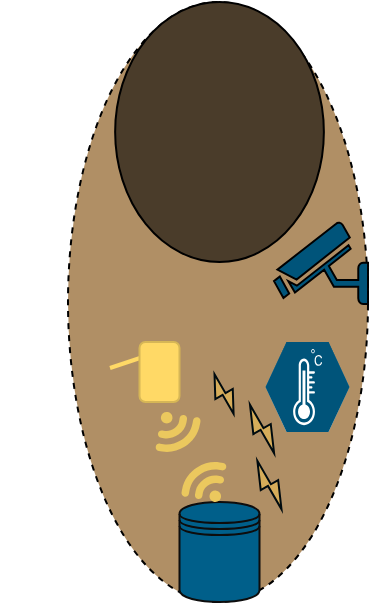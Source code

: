 <mxfile version="15.4.0" type="device"><diagram id="xRCG7YhJR6OvEbT1JSHA" name="Page-1"><mxGraphModel dx="1702" dy="494" grid="1" gridSize="10" guides="1" tooltips="1" connect="1" arrows="1" fold="1" page="1" pageScale="1" pageWidth="850" pageHeight="1100" math="0" shadow="0"><root><mxCell id="0"/><mxCell id="1" parent="0"/><mxCell id="czk4y8vHE9rwHhRwFxrm-9" value="" style="ellipse;whiteSpace=wrap;html=1;direction=south;rotation=0;dashed=1;fillColor=#B08F65;perimeterSpacing=2;" parent="1" vertex="1"><mxGeometry x="-420" y="170" width="150" height="300" as="geometry"/></mxCell><mxCell id="czk4y8vHE9rwHhRwFxrm-18" value="" style="shape=datastore;whiteSpace=wrap;html=1;strokeColor=#0D0D0D;fillColor=#005F8A;" parent="1" vertex="1"><mxGeometry x="-364.25" y="420" width="40" height="50" as="geometry"/></mxCell><mxCell id="czk4y8vHE9rwHhRwFxrm-23" value="" style="ellipse;whiteSpace=wrap;html=1;fillColor=#4A3C2A;" parent="1" vertex="1"><mxGeometry x="-396.43" y="170" width="104.37" height="130" as="geometry"/></mxCell><mxCell id="czk4y8vHE9rwHhRwFxrm-52" value="" style="verticalLabelPosition=bottom;html=1;strokeColor=#ffffff;verticalAlign=top;align=center;points=[[0,0.5,0],[0.125,0.25,0],[0.25,0,0],[0.5,0,0],[0.75,0,0],[0.875,0.25,0],[1,0.5,0],[0.875,0.75,0],[0.75,1,0],[0.5,1,0],[0.125,0.75,0]];pointerEvents=1;shape=mxgraph.cisco_safe.compositeIcon;bgIcon=mxgraph.cisco_safe.design.blank_device;resIcon=mxgraph.cisco_safe.design.sensor;gradientColor=#ffffff;fillColor=#00547A;" parent="1" vertex="1"><mxGeometry x="-321.25" y="340" width="42" height="45" as="geometry"/></mxCell><mxCell id="czk4y8vHE9rwHhRwFxrm-59" value="" style="fontColor=#0066CC;verticalAlign=top;verticalLabelPosition=bottom;labelPosition=center;align=center;html=1;outlineConnect=0;gradientColor=none;gradientDirection=north;strokeWidth=2;shape=mxgraph.networks.security_camera;fillColor=#00547A;flipH=1;" parent="1" vertex="1"><mxGeometry x="-317" y="280" width="47" height="41" as="geometry"/></mxCell><mxCell id="tbZ5nSbRc5zmhWO_VGnC-1" value="" style="shape=image;verticalLabelPosition=bottom;labelBackgroundColor=#ffffff;verticalAlign=top;aspect=fixed;imageAspect=0;image=https://media.discordapp.net/attachments/813797065654140941/838245597747871744/woodpecker.png;flipH=1;rotation=356;" vertex="1" parent="1"><mxGeometry x="-450" y="307" width="114" height="114" as="geometry"/></mxCell><mxCell id="tbZ5nSbRc5zmhWO_VGnC-2" value="" style="points=[[0.005,0.09,0],[0.08,0,0],[0.76,0.25,0],[1,0.92,0],[0.91,0.995,0],[0.57,0.995,0],[0.045,0.955,0],[0.005,0.43,0]];verticalLabelPosition=bottom;html=1;verticalAlign=top;aspect=fixed;align=center;pointerEvents=1;shape=mxgraph.cisco19.3g_4g_indicator;strokeColor=none;rotation=100;fillColor=#EBC85E;" vertex="1" parent="1"><mxGeometry x="-375" y="376" width="20" height="20" as="geometry"/></mxCell><mxCell id="tbZ5nSbRc5zmhWO_VGnC-3" value="" style="endArrow=none;html=1;fillColor=#005073;strokeColor=#FFD966;strokeWidth=2;" edge="1" parent="1"><mxGeometry width="50" height="50" relative="1" as="geometry"><mxPoint x="-369" y="343" as="sourcePoint"/><mxPoint x="-399" y="353" as="targetPoint"/></mxGeometry></mxCell><mxCell id="tbZ5nSbRc5zmhWO_VGnC-4" value="" style="rounded=1;whiteSpace=wrap;html=1;strokeColor=#d6b656;fillColor=#FFD966;" vertex="1" parent="1"><mxGeometry x="-384.25" y="340" width="20" height="30" as="geometry"/></mxCell><mxCell id="tbZ5nSbRc5zmhWO_VGnC-5" value="" style="points=[[0.005,0.09,0],[0.08,0,0],[0.76,0.25,0],[1,0.92,0],[0.91,0.995,0],[0.57,0.995,0],[0.045,0.955,0],[0.005,0.43,0]];verticalLabelPosition=bottom;html=1;verticalAlign=top;aspect=fixed;align=center;pointerEvents=1;shape=mxgraph.cisco19.3g_4g_indicator;strokeColor=none;rotation=-80;fillColor=#EBC85E;" vertex="1" parent="1"><mxGeometry x="-362" y="399" width="20" height="20" as="geometry"/></mxCell><mxCell id="tbZ5nSbRc5zmhWO_VGnC-11" value="" style="html=1;verticalLabelPosition=bottom;align=center;labelBackgroundColor=#ffffff;verticalAlign=top;strokeWidth=1;shadow=0;dashed=0;shape=mxgraph.ios7.icons.flash;gradientColor=none;strokeColor=#000B0F;fillColor=#D6AD5A;rotation=-30;" vertex="1" parent="1"><mxGeometry x="-347" y="355.01" width="10.05" height="21.97" as="geometry"/></mxCell><mxCell id="tbZ5nSbRc5zmhWO_VGnC-12" value="" style="html=1;verticalLabelPosition=bottom;align=center;labelBackgroundColor=#ffffff;verticalAlign=top;strokeWidth=1;shadow=0;dashed=0;shape=mxgraph.ios7.icons.flash;gradientColor=none;strokeColor=#000B0F;fillColor=#D6AD5A;rotation=-30;" vertex="1" parent="1"><mxGeometry x="-328" y="370" width="10.05" height="27.03" as="geometry"/></mxCell><mxCell id="tbZ5nSbRc5zmhWO_VGnC-13" value="" style="html=1;verticalLabelPosition=bottom;align=center;labelBackgroundColor=#ffffff;verticalAlign=top;strokeWidth=1;shadow=0;dashed=0;shape=mxgraph.ios7.icons.flash;gradientColor=none;strokeColor=#000B0F;fillColor=#D6AD5A;rotation=-30;" vertex="1" parent="1"><mxGeometry x="-324.3" y="398.03" width="10.05" height="27.03" as="geometry"/></mxCell></root></mxGraphModel></diagram></mxfile>